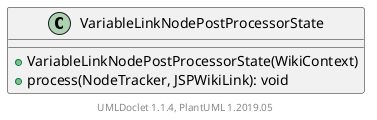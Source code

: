 @startuml

    class VariableLinkNodePostProcessorState [[VariableLinkNodePostProcessorState.html]] {
        +VariableLinkNodePostProcessorState(WikiContext)
        +process(NodeTracker, JSPWikiLink): void
    }


    center footer UMLDoclet 1.1.4, PlantUML 1.2019.05
@enduml
